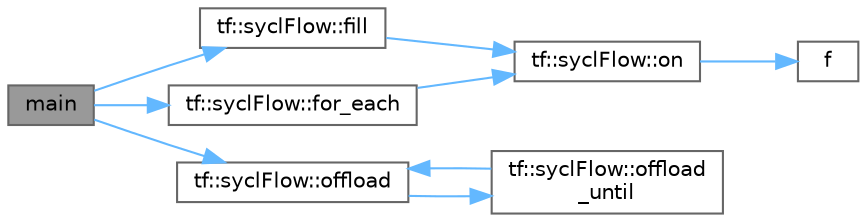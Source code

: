 digraph "main"
{
 // LATEX_PDF_SIZE
  bgcolor="transparent";
  edge [fontname=Helvetica,fontsize=10,labelfontname=Helvetica,labelfontsize=10];
  node [fontname=Helvetica,fontsize=10,shape=box,height=0.2,width=0.4];
  rankdir="LR";
  Node1 [id="Node000001",label="main",height=0.2,width=0.4,color="gray40", fillcolor="grey60", style="filled", fontcolor="black",tooltip=" "];
  Node1 -> Node2 [id="edge1_Node000001_Node000002",color="steelblue1",style="solid",tooltip=" "];
  Node2 [id="Node000002",label="tf::syclFlow::fill",height=0.2,width=0.4,color="grey40", fillcolor="white", style="filled",URL="$classtf_1_1sycl_flow.html#a628843c986d60bea61eca8c48028159e",tooltip="creates a fill task that fills typed data with the given value"];
  Node2 -> Node3 [id="edge2_Node000002_Node000003",color="steelblue1",style="solid",tooltip=" "];
  Node3 [id="Node000003",label="tf::syclFlow::on",height=0.2,width=0.4,color="grey40", fillcolor="white", style="filled",URL="$classtf_1_1sycl_flow.html#a20b79581d27eaed2812ffb14dc821a64",tooltip="creates a task that launches the given command group function object"];
  Node3 -> Node4 [id="edge3_Node000003_Node000004",color="steelblue1",style="solid",tooltip=" "];
  Node4 [id="Node000004",label="f",height=0.2,width=0.4,color="grey40", fillcolor="white", style="filled",URL="$cxx11__tensor__map_8cpp.html#a7f507fea02198f6cb81c86640c7b1a4e",tooltip=" "];
  Node1 -> Node5 [id="edge4_Node000001_Node000005",color="steelblue1",style="solid",tooltip=" "];
  Node5 [id="Node000005",label="tf::syclFlow::for_each",height=0.2,width=0.4,color="grey40", fillcolor="white", style="filled",URL="$classtf_1_1sycl_flow.html#a30c3f7a279d1f88b6052f7ded1ee381a",tooltip="applies a callable to each dereferenced element of the data array"];
  Node5 -> Node3 [id="edge5_Node000005_Node000003",color="steelblue1",style="solid",tooltip=" "];
  Node1 -> Node6 [id="edge6_Node000001_Node000006",color="steelblue1",style="solid",tooltip=" "];
  Node6 [id="Node000006",label="tf::syclFlow::offload",height=0.2,width=0.4,color="grey40", fillcolor="white", style="filled",URL="$classtf_1_1sycl_flow.html#a2928c2edc466dd625741080c147de4ef",tooltip="offloads the syclFlow and executes it once"];
  Node6 -> Node7 [id="edge7_Node000006_Node000007",color="steelblue1",style="solid",tooltip=" "];
  Node7 [id="Node000007",label="tf::syclFlow::offload\l_until",height=0.2,width=0.4,color="grey40", fillcolor="white", style="filled",URL="$classtf_1_1sycl_flow.html#a1b033143bcfd857b45a2c2bad213b769",tooltip="offloads the syclFlow onto a GPU and repeatedly runs it until the predicate becomes true"];
  Node7 -> Node6 [id="edge8_Node000007_Node000006",color="steelblue1",style="solid",tooltip=" "];
}
